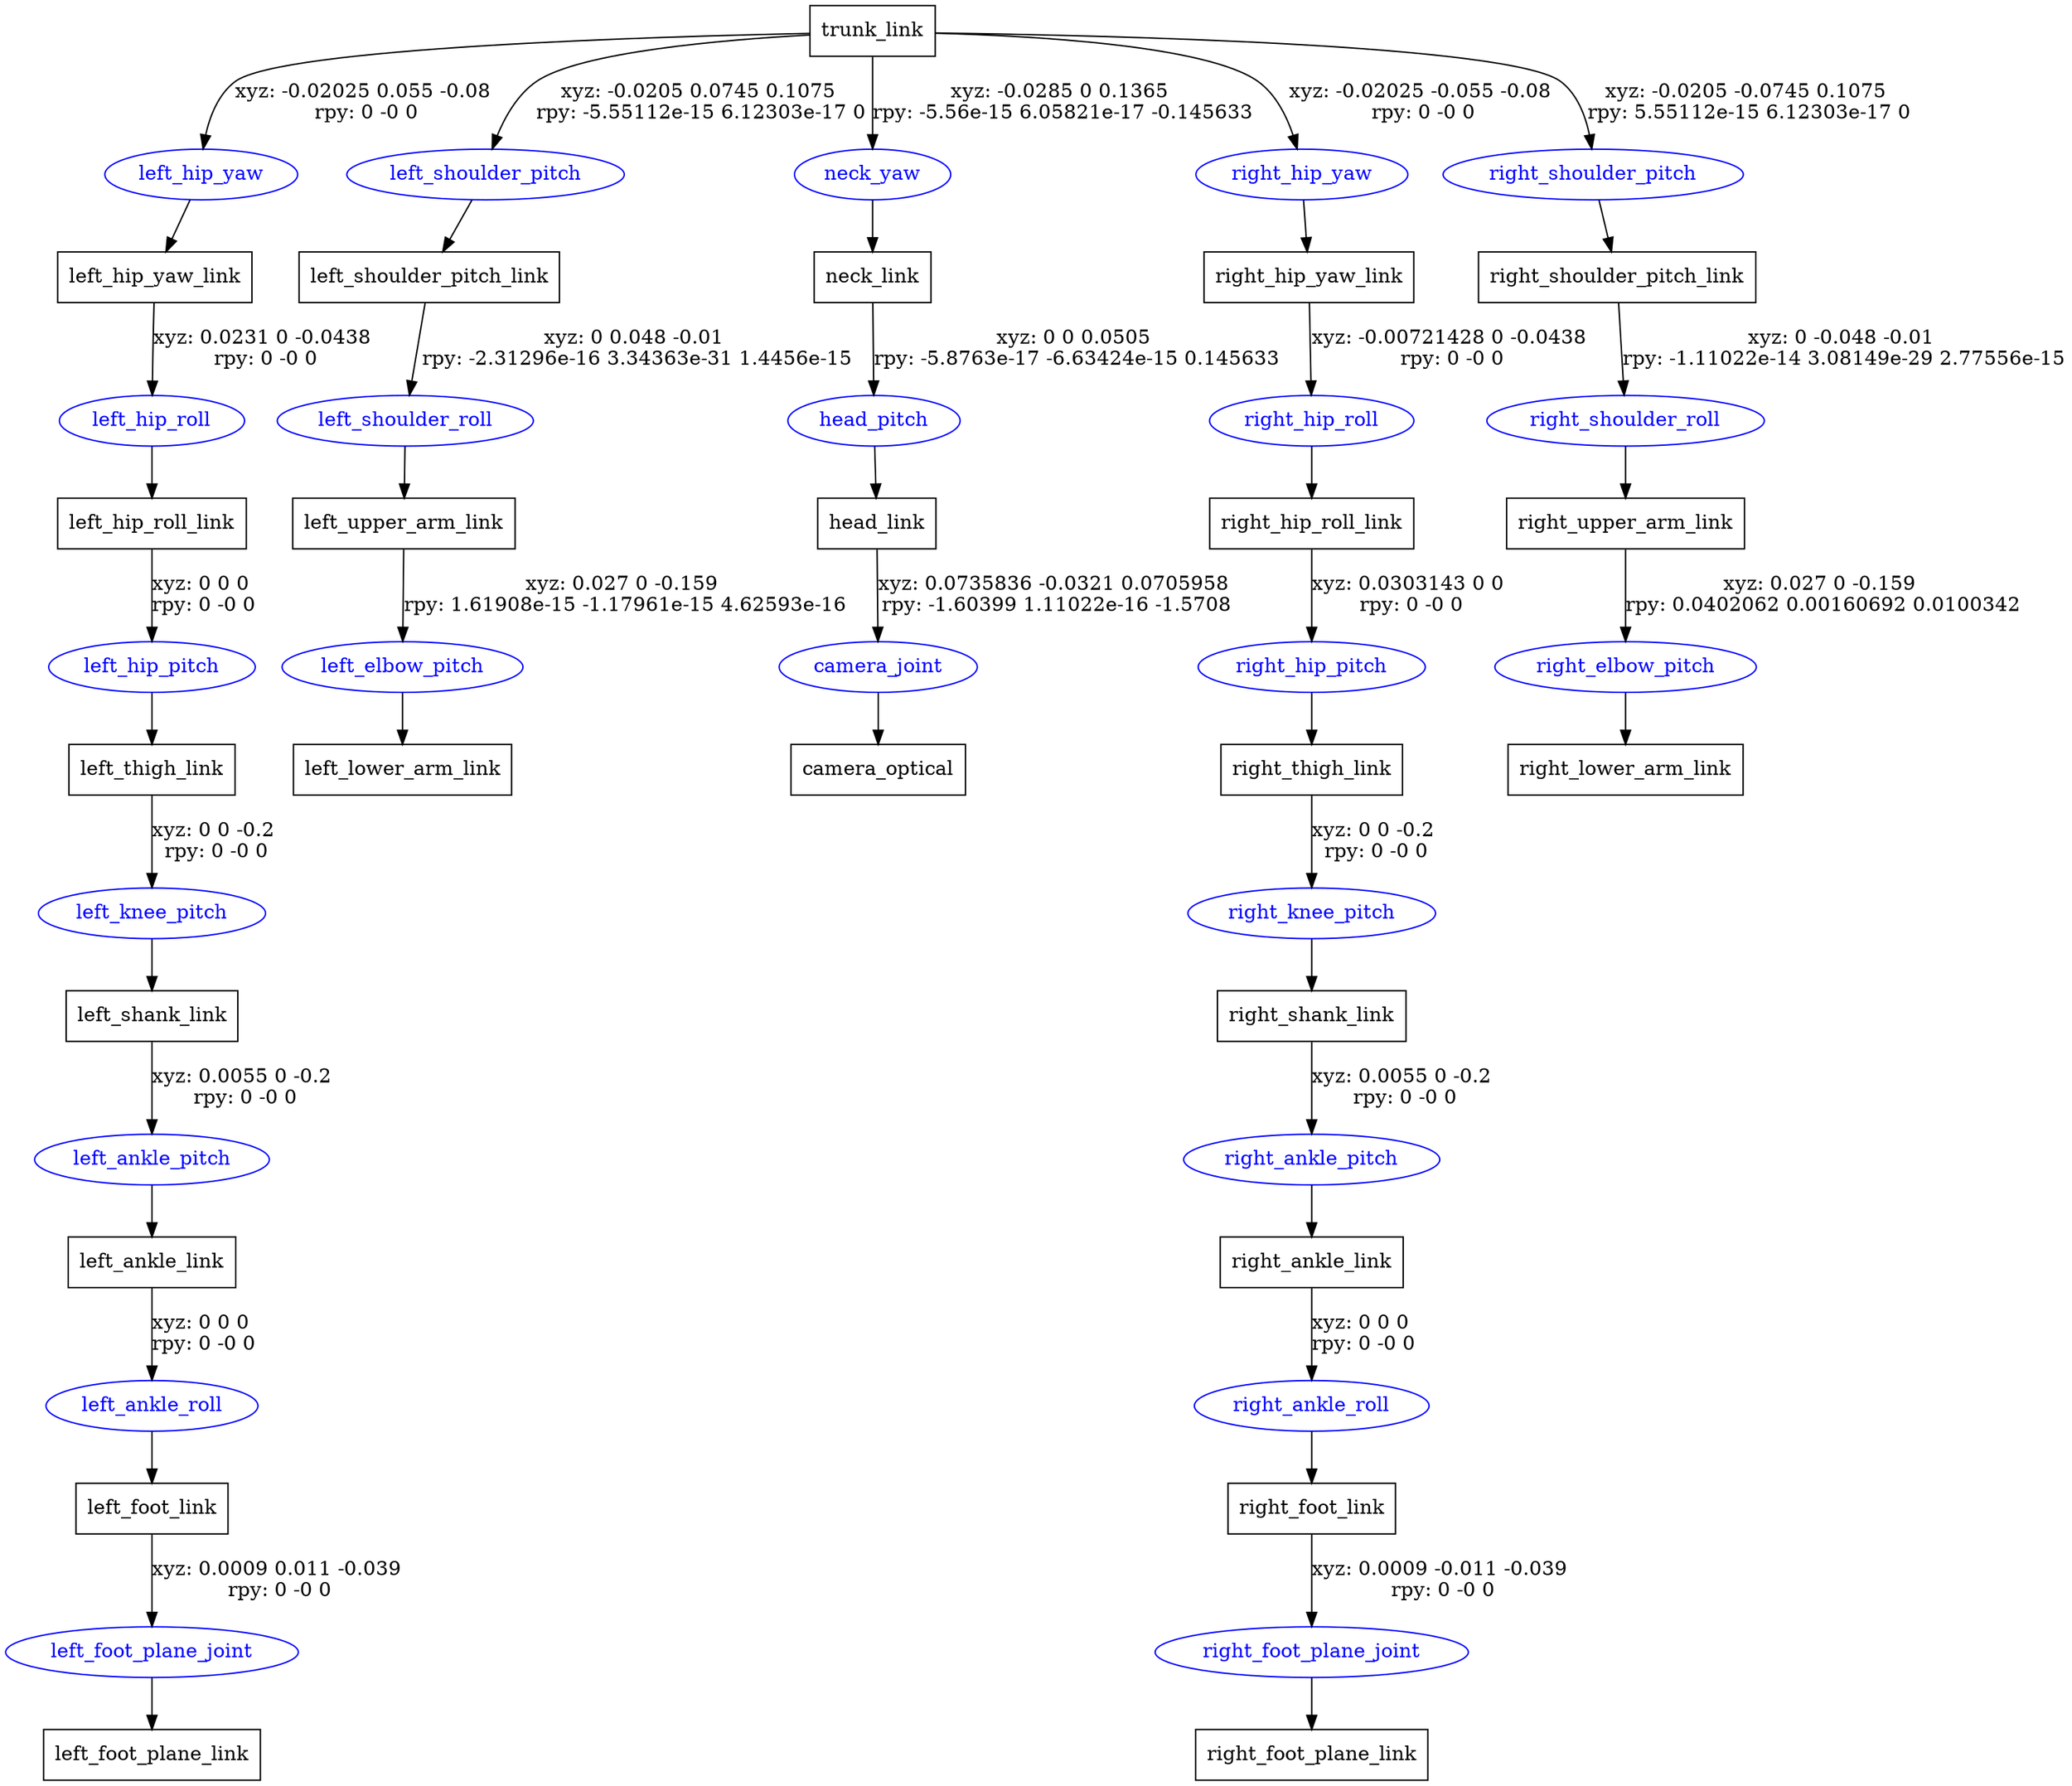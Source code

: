 digraph G {
node [shape=box];
"trunk_link" [label="trunk_link"];
"left_hip_yaw_link" [label="left_hip_yaw_link"];
"left_hip_roll_link" [label="left_hip_roll_link"];
"left_thigh_link" [label="left_thigh_link"];
"left_shank_link" [label="left_shank_link"];
"left_ankle_link" [label="left_ankle_link"];
"left_foot_link" [label="left_foot_link"];
"left_foot_plane_link" [label="left_foot_plane_link"];
"left_shoulder_pitch_link" [label="left_shoulder_pitch_link"];
"left_upper_arm_link" [label="left_upper_arm_link"];
"left_lower_arm_link" [label="left_lower_arm_link"];
"neck_link" [label="neck_link"];
"head_link" [label="head_link"];
"camera_optical" [label="camera_optical"];
"right_hip_yaw_link" [label="right_hip_yaw_link"];
"right_hip_roll_link" [label="right_hip_roll_link"];
"right_thigh_link" [label="right_thigh_link"];
"right_shank_link" [label="right_shank_link"];
"right_ankle_link" [label="right_ankle_link"];
"right_foot_link" [label="right_foot_link"];
"right_foot_plane_link" [label="right_foot_plane_link"];
"right_shoulder_pitch_link" [label="right_shoulder_pitch_link"];
"right_upper_arm_link" [label="right_upper_arm_link"];
"right_lower_arm_link" [label="right_lower_arm_link"];
node [shape=ellipse, color=blue, fontcolor=blue];
"trunk_link" -> "left_hip_yaw" [label="xyz: -0.02025 0.055 -0.08 \nrpy: 0 -0 0"]
"left_hip_yaw" -> "left_hip_yaw_link"
"left_hip_yaw_link" -> "left_hip_roll" [label="xyz: 0.0231 0 -0.0438 \nrpy: 0 -0 0"]
"left_hip_roll" -> "left_hip_roll_link"
"left_hip_roll_link" -> "left_hip_pitch" [label="xyz: 0 0 0 \nrpy: 0 -0 0"]
"left_hip_pitch" -> "left_thigh_link"
"left_thigh_link" -> "left_knee_pitch" [label="xyz: 0 0 -0.2 \nrpy: 0 -0 0"]
"left_knee_pitch" -> "left_shank_link"
"left_shank_link" -> "left_ankle_pitch" [label="xyz: 0.0055 0 -0.2 \nrpy: 0 -0 0"]
"left_ankle_pitch" -> "left_ankle_link"
"left_ankle_link" -> "left_ankle_roll" [label="xyz: 0 0 0 \nrpy: 0 -0 0"]
"left_ankle_roll" -> "left_foot_link"
"left_foot_link" -> "left_foot_plane_joint" [label="xyz: 0.0009 0.011 -0.039 \nrpy: 0 -0 0"]
"left_foot_plane_joint" -> "left_foot_plane_link"
"trunk_link" -> "left_shoulder_pitch" [label="xyz: -0.0205 0.0745 0.1075 \nrpy: -5.55112e-15 6.12303e-17 0"]
"left_shoulder_pitch" -> "left_shoulder_pitch_link"
"left_shoulder_pitch_link" -> "left_shoulder_roll" [label="xyz: 0 0.048 -0.01 \nrpy: -2.31296e-16 3.34363e-31 1.4456e-15"]
"left_shoulder_roll" -> "left_upper_arm_link"
"left_upper_arm_link" -> "left_elbow_pitch" [label="xyz: 0.027 0 -0.159 \nrpy: 1.61908e-15 -1.17961e-15 4.62593e-16"]
"left_elbow_pitch" -> "left_lower_arm_link"
"trunk_link" -> "neck_yaw" [label="xyz: -0.0285 0 0.1365 \nrpy: -5.56e-15 6.05821e-17 -0.145633"]
"neck_yaw" -> "neck_link"
"neck_link" -> "head_pitch" [label="xyz: 0 0 0.0505 \nrpy: -5.8763e-17 -6.63424e-15 0.145633"]
"head_pitch" -> "head_link"
"head_link" -> "camera_joint" [label="xyz: 0.0735836 -0.0321 0.0705958 \nrpy: -1.60399 1.11022e-16 -1.5708"]
"camera_joint" -> "camera_optical"
"trunk_link" -> "right_hip_yaw" [label="xyz: -0.02025 -0.055 -0.08 \nrpy: 0 -0 0"]
"right_hip_yaw" -> "right_hip_yaw_link"
"right_hip_yaw_link" -> "right_hip_roll" [label="xyz: -0.00721428 0 -0.0438 \nrpy: 0 -0 0"]
"right_hip_roll" -> "right_hip_roll_link"
"right_hip_roll_link" -> "right_hip_pitch" [label="xyz: 0.0303143 0 0 \nrpy: 0 -0 0"]
"right_hip_pitch" -> "right_thigh_link"
"right_thigh_link" -> "right_knee_pitch" [label="xyz: 0 0 -0.2 \nrpy: 0 -0 0"]
"right_knee_pitch" -> "right_shank_link"
"right_shank_link" -> "right_ankle_pitch" [label="xyz: 0.0055 0 -0.2 \nrpy: 0 -0 0"]
"right_ankle_pitch" -> "right_ankle_link"
"right_ankle_link" -> "right_ankle_roll" [label="xyz: 0 0 0 \nrpy: 0 -0 0"]
"right_ankle_roll" -> "right_foot_link"
"right_foot_link" -> "right_foot_plane_joint" [label="xyz: 0.0009 -0.011 -0.039 \nrpy: 0 -0 0"]
"right_foot_plane_joint" -> "right_foot_plane_link"
"trunk_link" -> "right_shoulder_pitch" [label="xyz: -0.0205 -0.0745 0.1075 \nrpy: 5.55112e-15 6.12303e-17 0"]
"right_shoulder_pitch" -> "right_shoulder_pitch_link"
"right_shoulder_pitch_link" -> "right_shoulder_roll" [label="xyz: 0 -0.048 -0.01 \nrpy: -1.11022e-14 3.08149e-29 2.77556e-15"]
"right_shoulder_roll" -> "right_upper_arm_link"
"right_upper_arm_link" -> "right_elbow_pitch" [label="xyz: 0.027 0 -0.159 \nrpy: 0.0402062 0.00160692 0.0100342"]
"right_elbow_pitch" -> "right_lower_arm_link"
}
